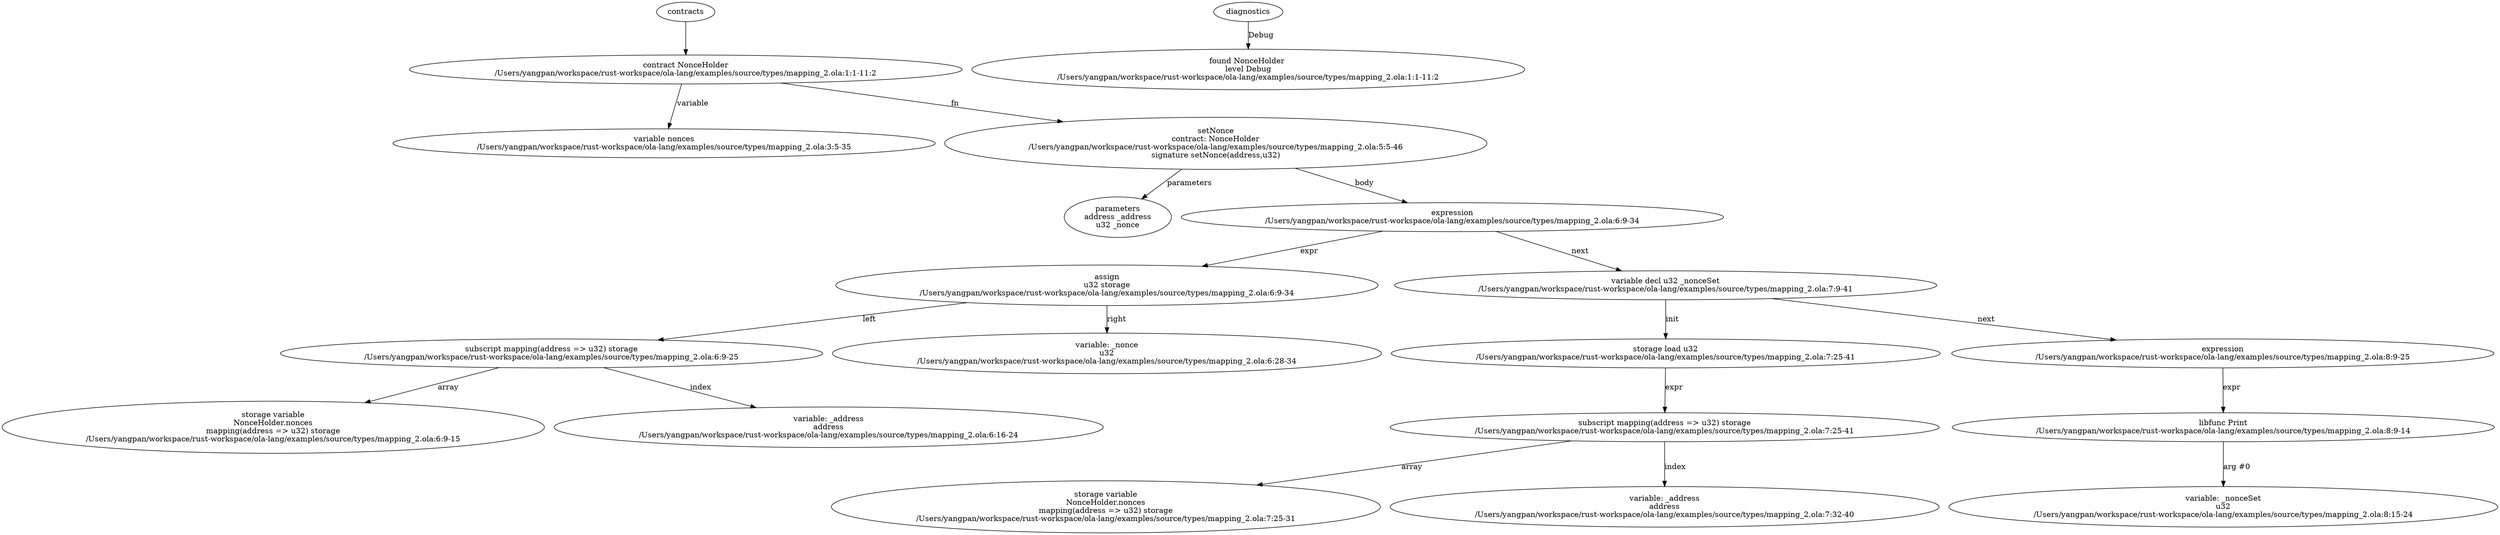 strict digraph "/Users/yangpan/workspace/rust-workspace/ola-lang/examples/source/types/mapping_2.ola" {
	contract [label="contract NonceHolder\n/Users/yangpan/workspace/rust-workspace/ola-lang/examples/source/types/mapping_2.ola:1:1-11:2"]
	var [label="variable nonces\n/Users/yangpan/workspace/rust-workspace/ola-lang/examples/source/types/mapping_2.ola:3:5-35"]
	setNonce [label="setNonce\ncontract: NonceHolder\n/Users/yangpan/workspace/rust-workspace/ola-lang/examples/source/types/mapping_2.ola:5:5-46\nsignature setNonce(address,u32)"]
	parameters [label="parameters\naddress _address\nu32 _nonce"]
	expr [label="expression\n/Users/yangpan/workspace/rust-workspace/ola-lang/examples/source/types/mapping_2.ola:6:9-34"]
	assign [label="assign\nu32 storage\n/Users/yangpan/workspace/rust-workspace/ola-lang/examples/source/types/mapping_2.ola:6:9-34"]
	subscript [label="subscript mapping(address => u32) storage\n/Users/yangpan/workspace/rust-workspace/ola-lang/examples/source/types/mapping_2.ola:6:9-25"]
	storage_var [label="storage variable\nNonceHolder.nonces\nmapping(address => u32) storage\n/Users/yangpan/workspace/rust-workspace/ola-lang/examples/source/types/mapping_2.ola:6:9-15"]
	variable [label="variable: _address\naddress\n/Users/yangpan/workspace/rust-workspace/ola-lang/examples/source/types/mapping_2.ola:6:16-24"]
	variable_10 [label="variable: _nonce\nu32\n/Users/yangpan/workspace/rust-workspace/ola-lang/examples/source/types/mapping_2.ola:6:28-34"]
	var_decl [label="variable decl u32 _nonceSet\n/Users/yangpan/workspace/rust-workspace/ola-lang/examples/source/types/mapping_2.ola:7:9-41"]
	storage_load [label="storage load u32\n/Users/yangpan/workspace/rust-workspace/ola-lang/examples/source/types/mapping_2.ola:7:25-41"]
	subscript_13 [label="subscript mapping(address => u32) storage\n/Users/yangpan/workspace/rust-workspace/ola-lang/examples/source/types/mapping_2.ola:7:25-41"]
	storage_var_14 [label="storage variable\nNonceHolder.nonces\nmapping(address => u32) storage\n/Users/yangpan/workspace/rust-workspace/ola-lang/examples/source/types/mapping_2.ola:7:25-31"]
	variable_15 [label="variable: _address\naddress\n/Users/yangpan/workspace/rust-workspace/ola-lang/examples/source/types/mapping_2.ola:7:32-40"]
	expr_16 [label="expression\n/Users/yangpan/workspace/rust-workspace/ola-lang/examples/source/types/mapping_2.ola:8:9-25"]
	libfunc [label="libfunc Print\n/Users/yangpan/workspace/rust-workspace/ola-lang/examples/source/types/mapping_2.ola:8:9-14"]
	variable_18 [label="variable: _nonceSet\nu32\n/Users/yangpan/workspace/rust-workspace/ola-lang/examples/source/types/mapping_2.ola:8:15-24"]
	diagnostic [label="found NonceHolder \nlevel Debug\n/Users/yangpan/workspace/rust-workspace/ola-lang/examples/source/types/mapping_2.ola:1:1-11:2"]
	contracts -> contract
	contract -> var [label="variable"]
	contract -> setNonce [label="fn"]
	setNonce -> parameters [label="parameters"]
	setNonce -> expr [label="body"]
	expr -> assign [label="expr"]
	assign -> subscript [label="left"]
	subscript -> storage_var [label="array"]
	subscript -> variable [label="index"]
	assign -> variable_10 [label="right"]
	expr -> var_decl [label="next"]
	var_decl -> storage_load [label="init"]
	storage_load -> subscript_13 [label="expr"]
	subscript_13 -> storage_var_14 [label="array"]
	subscript_13 -> variable_15 [label="index"]
	var_decl -> expr_16 [label="next"]
	expr_16 -> libfunc [label="expr"]
	libfunc -> variable_18 [label="arg #0"]
	diagnostics -> diagnostic [label="Debug"]
}

